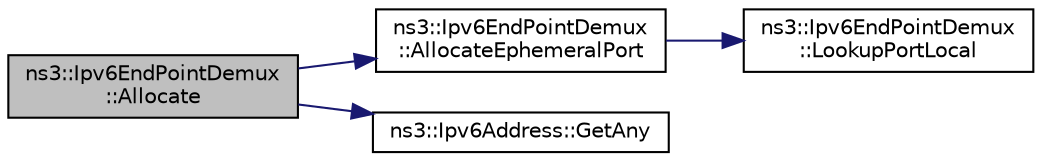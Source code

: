 digraph "ns3::Ipv6EndPointDemux::Allocate"
{
  edge [fontname="Helvetica",fontsize="10",labelfontname="Helvetica",labelfontsize="10"];
  node [fontname="Helvetica",fontsize="10",shape=record];
  rankdir="LR";
  Node1 [label="ns3::Ipv6EndPointDemux\l::Allocate",height=0.2,width=0.4,color="black", fillcolor="grey75", style="filled", fontcolor="black"];
  Node1 -> Node2 [color="midnightblue",fontsize="10",style="solid"];
  Node2 [label="ns3::Ipv6EndPointDemux\l::AllocateEphemeralPort",height=0.2,width=0.4,color="black", fillcolor="white", style="filled",URL="$d8/da4/classns3_1_1Ipv6EndPointDemux.html#ab90aedc09152333c086615a8897568c8",tooltip="Allocate a ephemeral port. "];
  Node2 -> Node3 [color="midnightblue",fontsize="10",style="solid"];
  Node3 [label="ns3::Ipv6EndPointDemux\l::LookupPortLocal",height=0.2,width=0.4,color="black", fillcolor="white", style="filled",URL="$d8/da4/classns3_1_1Ipv6EndPointDemux.html#aaa271fc147c575d73ed98dcc7c9845c0",tooltip="Lookup for port local. "];
  Node1 -> Node4 [color="midnightblue",fontsize="10",style="solid"];
  Node4 [label="ns3::Ipv6Address::GetAny",height=0.2,width=0.4,color="black", fillcolor="white", style="filled",URL="$d5/de6/classns3_1_1Ipv6Address.html#a2783e8badfc98c8b0a8508bba6e1b91e",tooltip="Get the \"any\" (::) Ipv6Address. "];
}
